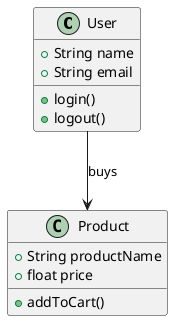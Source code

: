 @startuml webApp
class User {
  + String name
  + String email
  + login()
  + logout()
}

class Product {
  + String productName
  + float price
  + addToCart()
}

User --> Product: buys
@enduml

